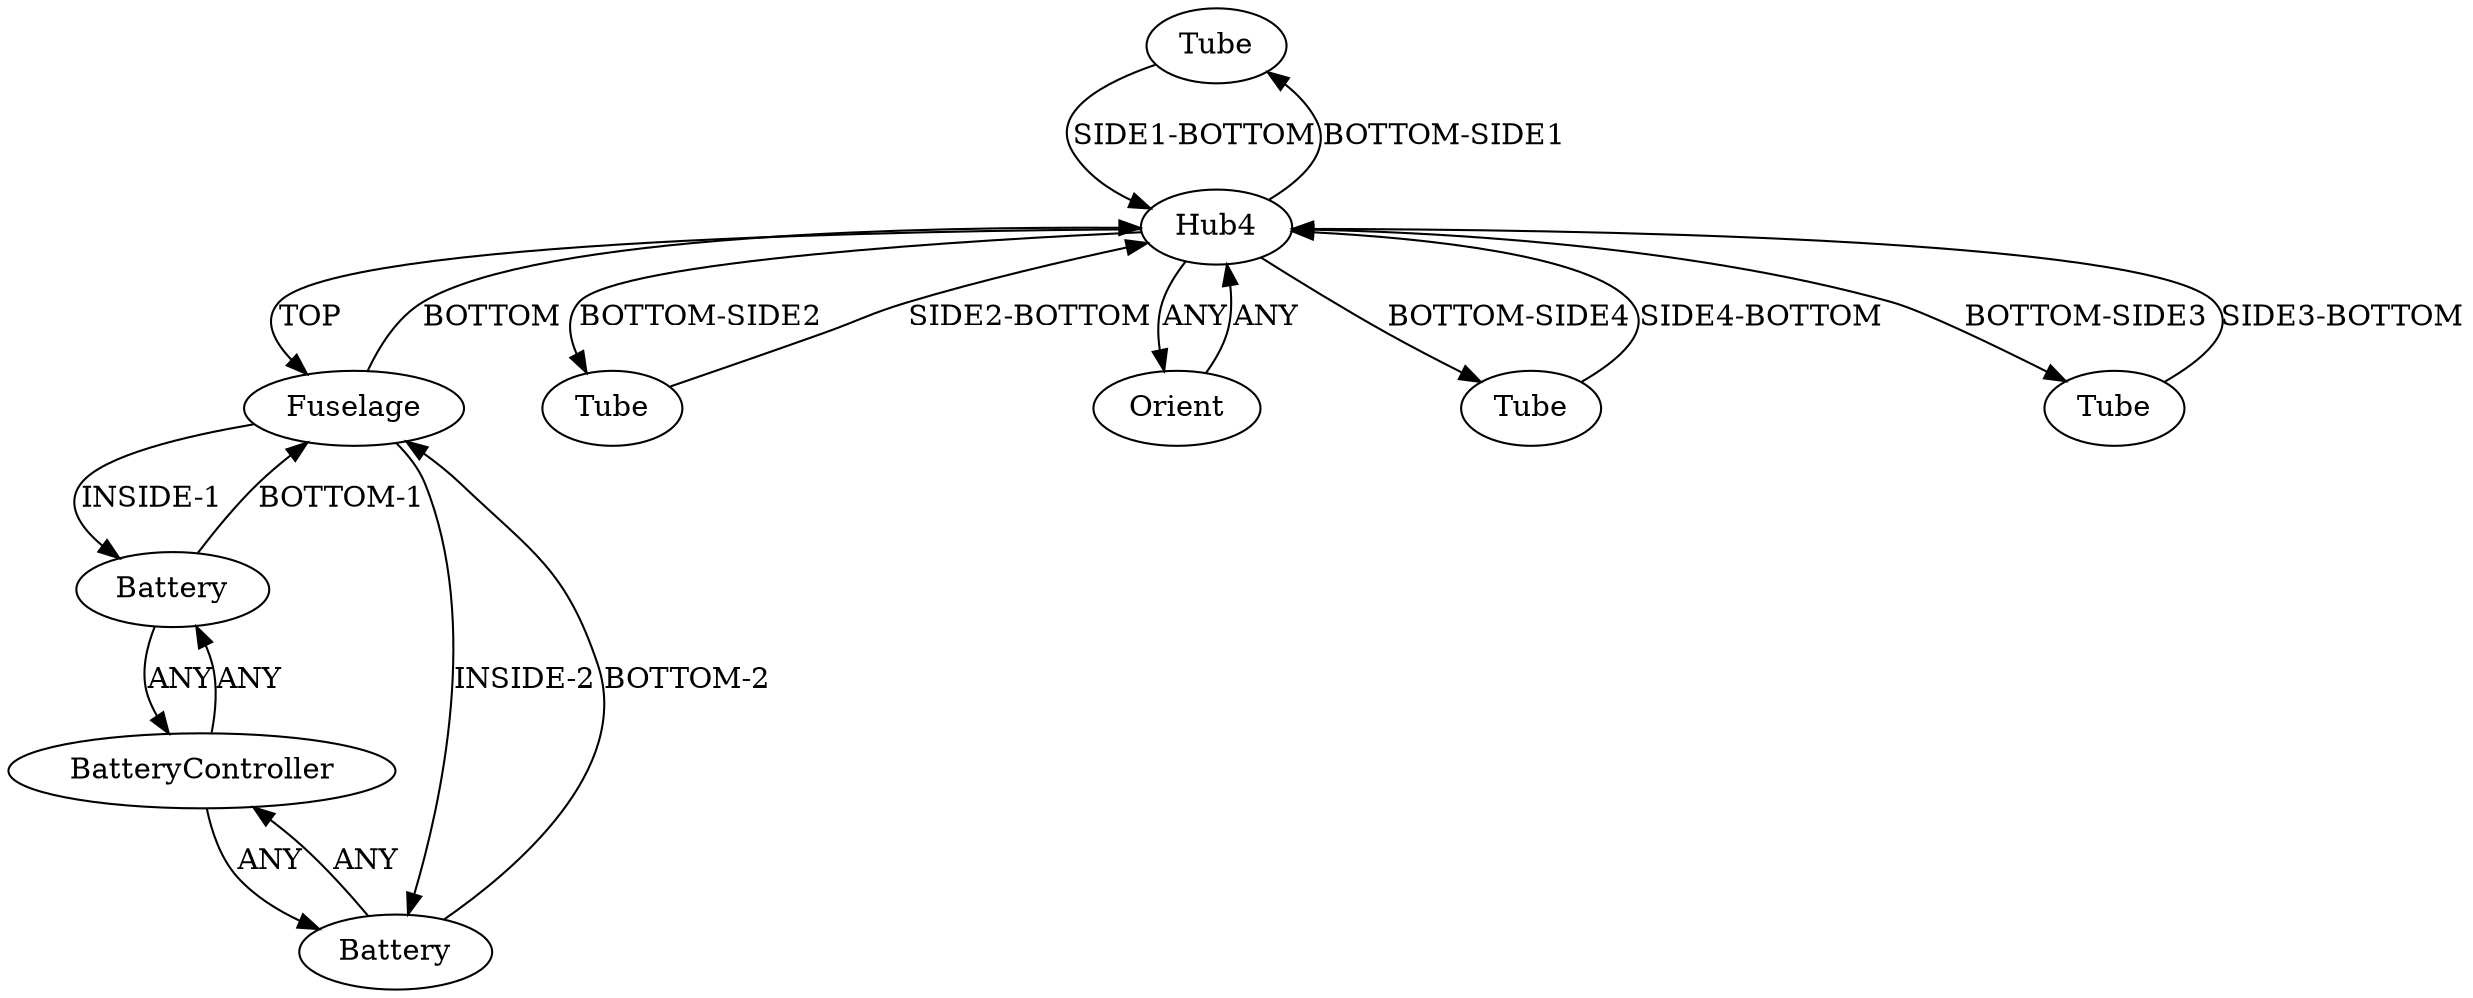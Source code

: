 /* Created by igraph 0.10.2 */
digraph {
  0 [
    instance=Tube_instance_2
    label=Tube
  ];
  1 [
    instance=Battery_instance_1
    label=Battery
  ];
  2 [
    instance=Hub4_instance_1
    label=Hub4
  ];
  3 [
    instance=Fuselage_instance_1
    label=Fuselage
  ];
  4 [
    instance=Tube_instance_6
    label=Tube
  ];
  5 [
    instance=Orient
    label=Orient
  ];
  6 [
    instance=BatteryController_instance_1
    label=BatteryController
  ];
  7 [
    instance=Battery_instance_2
    label=Battery
  ];
  8 [
    instance=Tube_instance_7
    label=Tube
  ];
  9 [
    instance=Tube_instance_8
    label=Tube
  ];

  0 -> 2 [
    label="SIDE1-BOTTOM"
  ];
  1 -> 3 [
    label="BOTTOM-1"
  ];
  1 -> 6 [
    label=ANY
  ];
  2 -> 0 [
    label="BOTTOM-SIDE1"
  ];
  2 -> 3 [
    label=TOP
  ];
  2 -> 4 [
    label="BOTTOM-SIDE2"
  ];
  2 -> 5 [
    label=ANY
  ];
  2 -> 8 [
    label="BOTTOM-SIDE4"
  ];
  2 -> 9 [
    label="BOTTOM-SIDE3"
  ];
  3 -> 1 [
    label="INSIDE-1"
  ];
  3 -> 2 [
    label=BOTTOM
  ];
  3 -> 7 [
    label="INSIDE-2"
  ];
  4 -> 2 [
    label="SIDE2-BOTTOM"
  ];
  5 -> 2 [
    label=ANY
  ];
  6 -> 1 [
    label=ANY
  ];
  6 -> 7 [
    label=ANY
  ];
  7 -> 3 [
    label="BOTTOM-2"
  ];
  7 -> 6 [
    label=ANY
  ];
  8 -> 2 [
    label="SIDE4-BOTTOM"
  ];
  9 -> 2 [
    label="SIDE3-BOTTOM"
  ];
}
